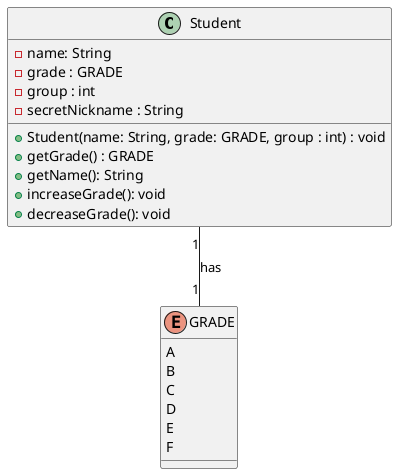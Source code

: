 @startuml
'https://plantuml.com/class-diagram

class Student {
    - name: String
    - grade : GRADE
    - group : int
    - secretNickname : String
    + Student(name: String, grade: GRADE, group : int) : void
    + getGrade() : GRADE
    + getName(): String
    + increaseGrade(): void
    + decreaseGrade(): void
}

Student "1" -- "1" GRADE : has

enum GRADE {
A
B
C
D
E
F
}

@enduml